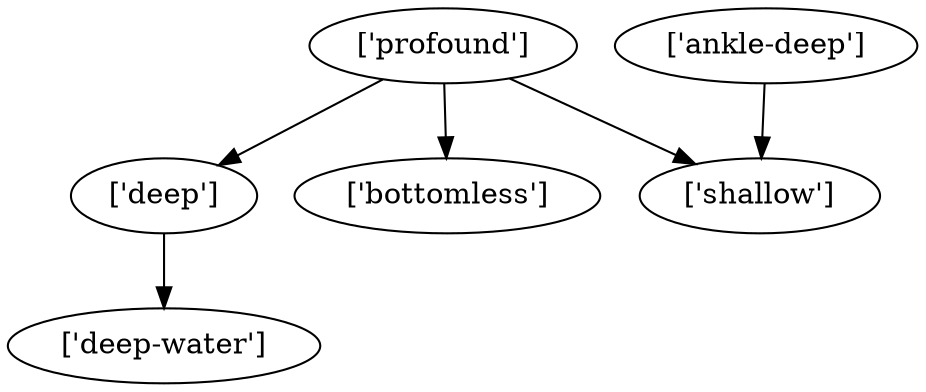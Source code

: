strict digraph  {
	"['deep']" -> "['deep-water']";
	"['ankle-deep']" -> "['shallow']";
	"['profound']" -> "['deep']";
	"['profound']" -> "['shallow']";
	"['profound']" -> "['bottomless']";
}

